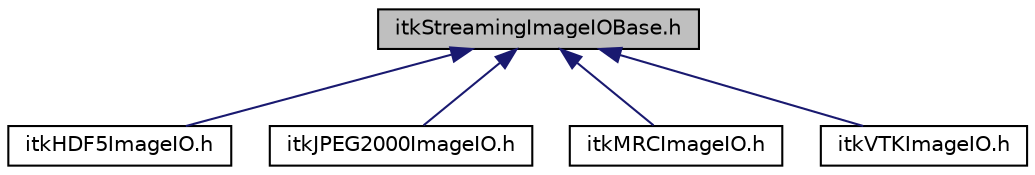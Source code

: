 digraph "itkStreamingImageIOBase.h"
{
 // LATEX_PDF_SIZE
  edge [fontname="Helvetica",fontsize="10",labelfontname="Helvetica",labelfontsize="10"];
  node [fontname="Helvetica",fontsize="10",shape=record];
  Node1 [label="itkStreamingImageIOBase.h",height=0.2,width=0.4,color="black", fillcolor="grey75", style="filled", fontcolor="black",tooltip=" "];
  Node1 -> Node2 [dir="back",color="midnightblue",fontsize="10",style="solid",fontname="Helvetica"];
  Node2 [label="itkHDF5ImageIO.h",height=0.2,width=0.4,color="black", fillcolor="white", style="filled",URL="$itkHDF5ImageIO_8h.html",tooltip=" "];
  Node1 -> Node3 [dir="back",color="midnightblue",fontsize="10",style="solid",fontname="Helvetica"];
  Node3 [label="itkJPEG2000ImageIO.h",height=0.2,width=0.4,color="black", fillcolor="white", style="filled",URL="$itkJPEG2000ImageIO_8h.html",tooltip=" "];
  Node1 -> Node4 [dir="back",color="midnightblue",fontsize="10",style="solid",fontname="Helvetica"];
  Node4 [label="itkMRCImageIO.h",height=0.2,width=0.4,color="black", fillcolor="white", style="filled",URL="$itkMRCImageIO_8h.html",tooltip=" "];
  Node1 -> Node5 [dir="back",color="midnightblue",fontsize="10",style="solid",fontname="Helvetica"];
  Node5 [label="itkVTKImageIO.h",height=0.2,width=0.4,color="black", fillcolor="white", style="filled",URL="$itkVTKImageIO_8h.html",tooltip=" "];
}
